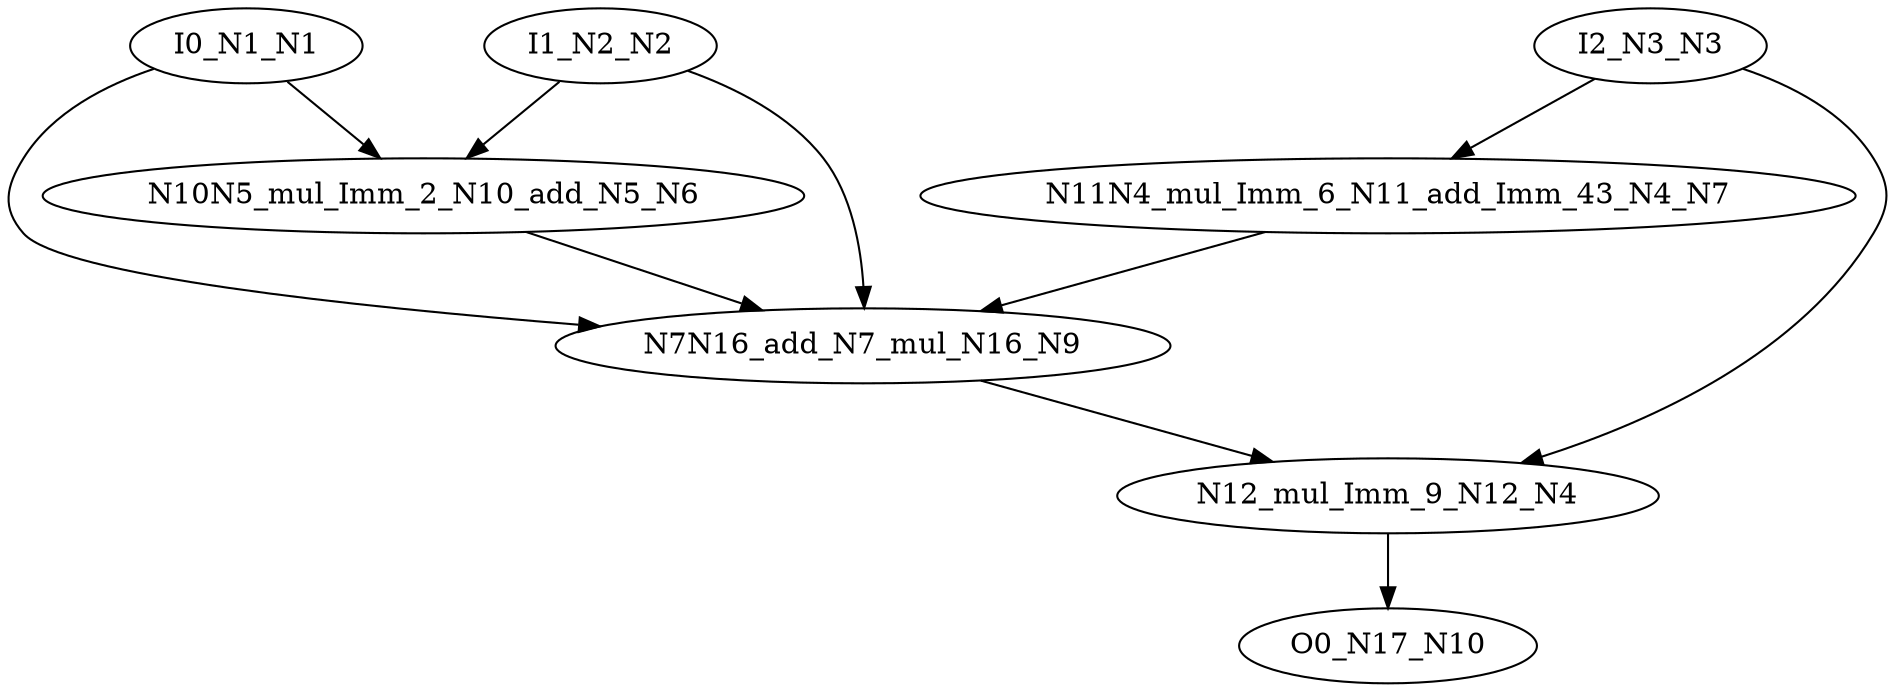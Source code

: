 digraph graphname {
N10 [color="black", ntype="outvar", label="O0_N17_N10"];
N9 [color="black", ntype="operation", label="N7N16_add_N7_mul_N16_N9"];
N1 [color="black", ntype="invar", label="I0_N1_N1"];
N2 [color="black", ntype="invar", label="I1_N2_N2"];
N3 [color="black", ntype="invar", label="I2_N3_N3"];
N4 [color="black", ntype="operation", label="N12_mul_Imm_9_N12_N4"];
N6 [color="black", ntype="operation", label="N10N5_mul_Imm_2_N10_add_N5_N6"];
N7 [color="black", ntype="operation", label="N11N4_mul_Imm_6_N11_add_Imm_43_N4_N7"];
N9 -> N4;
N1 -> N9;
N1 -> N6;
N2 -> N6;
N2 -> N9;
N3 -> N4;
N3 -> N7;
N4 -> N10;
N6 -> N9;
N7 -> N9;
}
